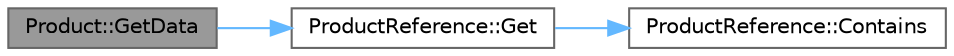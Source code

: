 digraph "Product::GetData"
{
 // LATEX_PDF_SIZE
  bgcolor="transparent";
  edge [fontname=Helvetica,fontsize=10,labelfontname=Helvetica,labelfontsize=10];
  node [fontname=Helvetica,fontsize=10,shape=box,height=0.2,width=0.4];
  rankdir="LR";
  Node1 [id="Node000001",label="Product::GetData",height=0.2,width=0.4,color="gray40", fillcolor="grey60", style="filled", fontcolor="black",tooltip="Get the data of the product from the ProductRefence Database."];
  Node1 -> Node2 [id="edge1_Node000001_Node000002",color="steelblue1",style="solid",tooltip=" "];
  Node2 [id="Node000002",label="ProductReference::Get",height=0.2,width=0.4,color="grey40", fillcolor="white", style="filled",URL="$classProductReference.html#ae6e586d7b4646d28255b0d87ad3a9b80",tooltip="Retrieves the product data with the specified ID from the reference."];
  Node2 -> Node3 [id="edge2_Node000002_Node000003",color="steelblue1",style="solid",tooltip=" "];
  Node3 [id="Node000003",label="ProductReference::Contains",height=0.2,width=0.4,color="grey40", fillcolor="white", style="filled",URL="$classProductReference.html#a9b2c978acd5d9989cd10ab93dc358cac",tooltip="Checks if the reference contains product data with the specified ID."];
}
